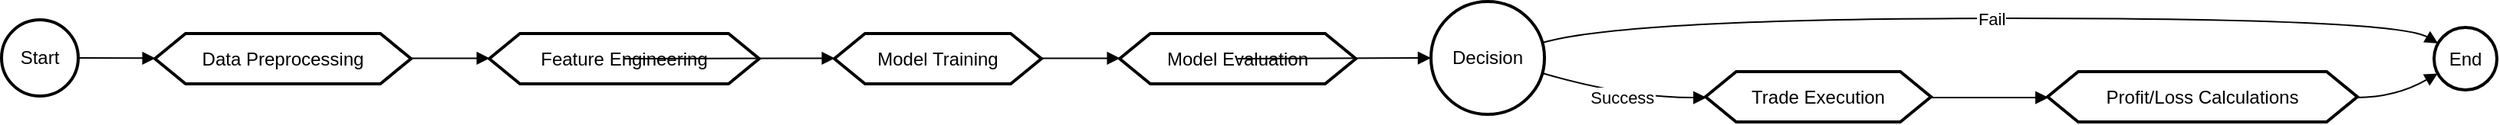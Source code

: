<mxGraphModel><root><mxCell id="0"/><mxCell id="1" parent="0"/><mxCell id="2" value="Start" style="ellipse;aspect=fixed;strokeWidth=2;whiteSpace=wrap;" vertex="1" parent="1"><mxGeometry y="12" width="50" height="50" as="geometry"/></mxCell><mxCell id="3" value="Data Preprocessing" style="shape=hexagon;perimeter=hexagonPerimeter2;fixedSize=1;strokeWidth=2;whiteSpace=wrap;" vertex="1" parent="1"><mxGeometry x="100" y="21" width="167" height="33" as="geometry"/></mxCell><mxCell id="4" value="Feature Engineering" style="shape=hexagon;perimeter=hexagonPerimeter2;fixedSize=1;strokeWidth=2;whiteSpace=wrap;" vertex="1" parent="1"><mxGeometry x="318" y="21" width="176" height="33" as="geometry"/></mxCell><mxCell id="5" value="Model Training" style="shape=hexagon;perimeter=hexagonPerimeter2;fixedSize=1;strokeWidth=2;whiteSpace=wrap;" vertex="1" parent="1"><mxGeometry x="543" y="21" width="135" height="33" as="geometry"/></mxCell><mxCell id="6" value="Model Evaluation" style="shape=hexagon;perimeter=hexagonPerimeter2;fixedSize=1;strokeWidth=2;whiteSpace=wrap;" vertex="1" parent="1"><mxGeometry x="729" y="21" width="154" height="33" as="geometry"/></mxCell><mxCell id="7" value="Decision" style="ellipse;aspect=fixed;strokeWidth=2;whiteSpace=wrap;" vertex="1" parent="1"><mxGeometry x="932" width="74" height="74" as="geometry"/></mxCell><mxCell id="8" value="Trade Execution" style="shape=hexagon;perimeter=hexagonPerimeter2;fixedSize=1;strokeWidth=2;whiteSpace=wrap;" vertex="1" parent="1"><mxGeometry x="1111" y="46" width="147" height="33" as="geometry"/></mxCell><mxCell id="9" value="Profit/Loss Calculations" style="shape=hexagon;perimeter=hexagonPerimeter2;fixedSize=1;strokeWidth=2;whiteSpace=wrap;" vertex="1" parent="1"><mxGeometry x="1334" y="46" width="202" height="33" as="geometry"/></mxCell><mxCell id="10" value="End" style="ellipse;aspect=fixed;strokeWidth=2;whiteSpace=wrap;" vertex="1" parent="1"><mxGeometry x="1586" y="17" width="41" height="41" as="geometry"/></mxCell><mxCell id="11" value="" style="curved=1;startArrow=none;endArrow=block;exitX=1.007;exitY=0.504;entryX=0.002;entryY=0.491;" edge="1" parent="1" source="2" target="3"><mxGeometry relative="1" as="geometry"><Array as="points"/></mxGeometry></mxCell><mxCell id="12" value="" style="curved=1;startArrow=none;endArrow=block;exitX=1.003;exitY=0.491;entryX=-0.002;entryY=0.491;" edge="1" parent="1" source="3" target="4"><mxGeometry relative="1" as="geometry"><Array as="points"/></mxGeometry></mxCell><mxCell id="13" value="" style="curved=1;startArrow=none;endArrow=block;exitX=0.996;exitY=0.491;entryX=0.002;entryY=0.491;" edge="1" parent="1" source="4" target="5"><mxGeometry relative="1" as="geometry"><Array as="points"/></mxGeometry></mxCell><mxCell id="14" value="" style="curved=1;startArrow=none;endArrow=block;exitX=1.004;exitY=0.491;entryX=-0.003;entryY=0.491;" edge="1" parent="1" source="5" target="6"><mxGeometry relative="1" as="geometry"><Array as="points"/></mxGeometry></mxCell><mxCell id="15" value="" style="curved=1;startArrow=none;endArrow=block;exitX=0.995;exitY=0.491;entryX=0.004;entryY=0.503;" edge="1" parent="1" source="6" target="7"><mxGeometry relative="1" as="geometry"><Array as="points"/></mxGeometry></mxCell><mxCell id="16" value="Fail" style="curved=1;startArrow=none;endArrow=block;exitX=1.009;exitY=0.357;entryX=-0.008;entryY=0.208;" edge="1" parent="1" source="7" target="10"><mxGeometry relative="1" as="geometry"><Array as="points"><mxPoint x="1059" y="11"/><mxPoint x="1561" y="11"/></Array></mxGeometry></mxCell><mxCell id="17" value="Success" style="curved=1;startArrow=none;endArrow=block;exitX=1.009;exitY=0.648;entryX=-0.001;entryY=0.516;" edge="1" parent="1" source="7" target="8"><mxGeometry relative="1" as="geometry"><Array as="points"><mxPoint x="1059" y="63"/></Array></mxGeometry></mxCell><mxCell id="18" value="" style="curved=1;startArrow=none;endArrow=block;exitX=0.999;exitY=0.516;entryX=-0.0;entryY=0.516;" edge="1" parent="1" source="8" target="9"><mxGeometry relative="1" as="geometry"><Array as="points"/></mxGeometry></mxCell><mxCell id="19" value="" style="curved=1;startArrow=none;endArrow=block;exitX=0.998;exitY=0.516;entryX=-0.008;entryY=0.777;" edge="1" parent="1" source="9" target="10"><mxGeometry relative="1" as="geometry"><Array as="points"><mxPoint x="1561" y="63"/></Array></mxGeometry></mxCell></root></mxGraphModel>